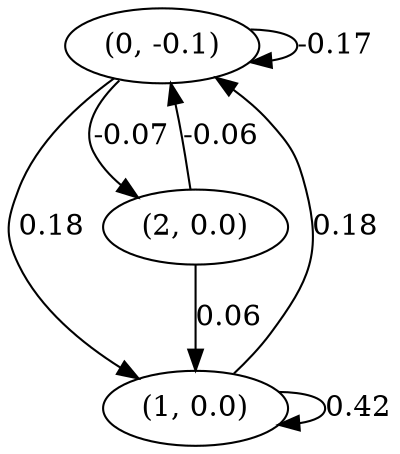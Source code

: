 digraph {
    0 [ label = "(0, -0.1)" ]
    1 [ label = "(1, 0.0)" ]
    2 [ label = "(2, 0.0)" ]
    0 -> 0 [ label = "-0.17" ]
    1 -> 1 [ label = "0.42" ]
    1 -> 0 [ label = "0.18" ]
    2 -> 0 [ label = "-0.06" ]
    0 -> 1 [ label = "0.18" ]
    2 -> 1 [ label = "0.06" ]
    0 -> 2 [ label = "-0.07" ]
}

